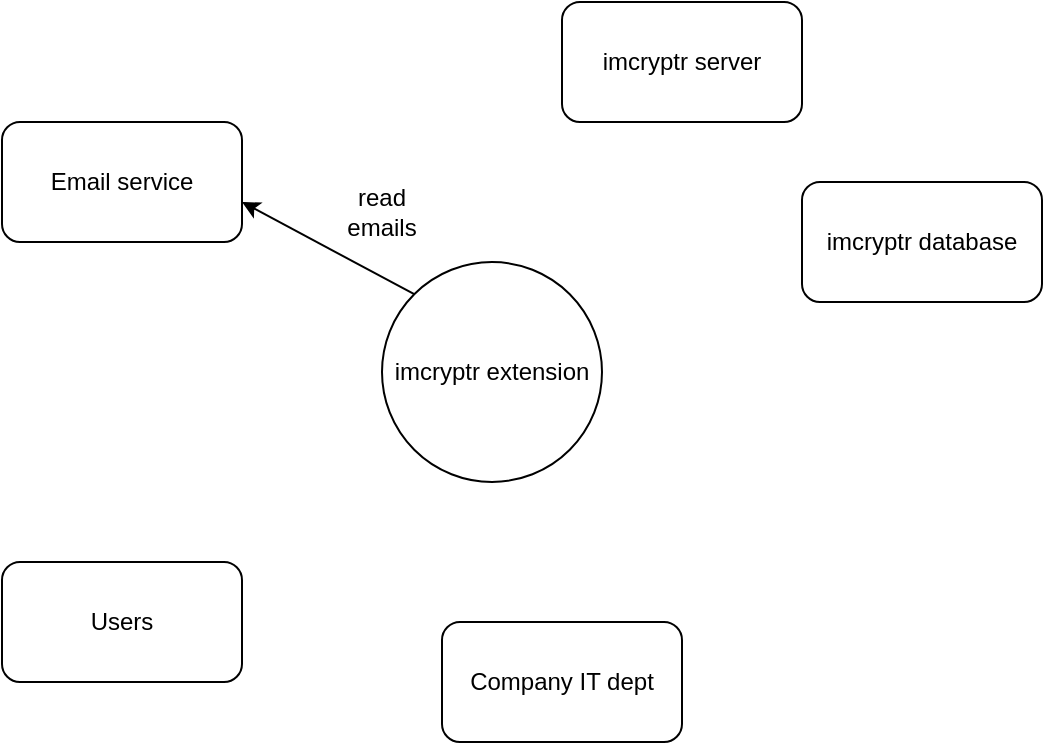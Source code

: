<mxfile version="20.4.1" type="github">
  <diagram id="sRs_vVW3RLByiWjG__vL" name="Page-1">
    <mxGraphModel dx="1297" dy="689" grid="1" gridSize="10" guides="1" tooltips="1" connect="1" arrows="1" fold="1" page="1" pageScale="1" pageWidth="850" pageHeight="1100" math="0" shadow="0">
      <root>
        <mxCell id="0" />
        <mxCell id="1" parent="0" />
        <mxCell id="lO_QtBEhfESn6oeVL6au-1" value="imcryptr extension" style="ellipse;whiteSpace=wrap;html=1;aspect=fixed;" vertex="1" parent="1">
          <mxGeometry x="370" y="250" width="110" height="110" as="geometry" />
        </mxCell>
        <mxCell id="lO_QtBEhfESn6oeVL6au-3" value="" style="endArrow=classic;html=1;rounded=0;exitX=0;exitY=0;exitDx=0;exitDy=0;entryX=1;entryY=1;entryDx=0;entryDy=0;" edge="1" parent="1" source="lO_QtBEhfESn6oeVL6au-1">
          <mxGeometry width="50" height="50" relative="1" as="geometry">
            <mxPoint x="400" y="380" as="sourcePoint" />
            <mxPoint x="300" y="220" as="targetPoint" />
          </mxGeometry>
        </mxCell>
        <mxCell id="lO_QtBEhfESn6oeVL6au-4" value="read emails" style="text;html=1;strokeColor=none;fillColor=none;align=center;verticalAlign=middle;whiteSpace=wrap;rounded=0;" vertex="1" parent="1">
          <mxGeometry x="340" y="210" width="60" height="30" as="geometry" />
        </mxCell>
        <mxCell id="lO_QtBEhfESn6oeVL6au-6" value="Users" style="rounded=1;whiteSpace=wrap;html=1;" vertex="1" parent="1">
          <mxGeometry x="180" y="400" width="120" height="60" as="geometry" />
        </mxCell>
        <mxCell id="lO_QtBEhfESn6oeVL6au-7" value="Email service" style="rounded=1;whiteSpace=wrap;html=1;" vertex="1" parent="1">
          <mxGeometry x="180" y="180" width="120" height="60" as="geometry" />
        </mxCell>
        <mxCell id="lO_QtBEhfESn6oeVL6au-8" value="Company IT dept" style="rounded=1;whiteSpace=wrap;html=1;" vertex="1" parent="1">
          <mxGeometry x="400" y="430" width="120" height="60" as="geometry" />
        </mxCell>
        <mxCell id="lO_QtBEhfESn6oeVL6au-9" value="imcryptr server" style="rounded=1;whiteSpace=wrap;html=1;" vertex="1" parent="1">
          <mxGeometry x="460" y="120" width="120" height="60" as="geometry" />
        </mxCell>
        <mxCell id="lO_QtBEhfESn6oeVL6au-10" value="imcryptr database" style="rounded=1;whiteSpace=wrap;html=1;" vertex="1" parent="1">
          <mxGeometry x="580" y="210" width="120" height="60" as="geometry" />
        </mxCell>
      </root>
    </mxGraphModel>
  </diagram>
</mxfile>
